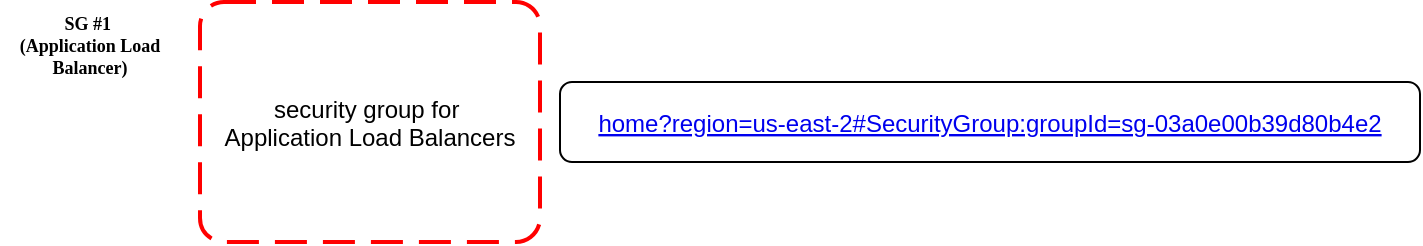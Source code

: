 <mxfile version="24.7.16" pages="2">
  <diagram name="Security Groups" id="yfmbPATlqIKZgrAjbprR">
    <mxGraphModel dx="1656" dy="775" grid="1" gridSize="10" guides="1" tooltips="1" connect="1" arrows="1" fold="1" page="1" pageScale="1" pageWidth="850" pageHeight="1100" math="0" shadow="0">
      <root>
        <mxCell id="0" />
        <mxCell id="1" parent="0" />
        <mxCell id="gLIbnfDutDoI6JSrVKNZ-1" value="security group for &#xa;Application Load Balancers" style="rounded=1;arcSize=10;dashed=1;strokeColor=#ff0000;fillColor=none;gradientColor=none;dashPattern=8 4;strokeWidth=2;" vertex="1" parent="1">
          <mxGeometry x="80" y="80" width="170" height="120" as="geometry" />
        </mxCell>
        <UserObject label="home?region=us-east-2#SecurityGroup:groupId=sg-03a0e00b39d80b4e2" linkTarget="_blank" link="https://us-east-2.console.aws.amazon.com/ec2/home?region=us-east-2#SecurityGroup:groupId=sg-03a0e00b39d80b4e2" id="gLIbnfDutDoI6JSrVKNZ-2">
          <mxCell style="fontColor=#0000EE;fontStyle=4;rounded=1;overflow=hidden;spacing=10;" vertex="1" parent="1">
            <mxGeometry x="260" y="120" width="430" height="40" as="geometry" />
          </mxCell>
        </UserObject>
        <mxCell id="gLIbnfDutDoI6JSrVKNZ-3" value="&lt;div style=&quot;font-size: 9px;&quot;&gt;&lt;b style=&quot;font-size: 9px;&quot;&gt;SG #1&amp;nbsp;&lt;/b&gt;&lt;/div&gt;&lt;div style=&quot;font-size: 9px;&quot;&gt;&lt;b style=&quot;font-size: 9px;&quot;&gt;(Application Load Balancer&lt;/b&gt;&lt;b style=&quot;background-color: initial;&quot;&gt;)&lt;/b&gt;&lt;/div&gt;" style="text;html=1;align=center;verticalAlign=middle;whiteSpace=wrap;rounded=0;fontSize=9;fontFamily=Roboto Mono;fontSource=https%3A%2F%2Ffonts.googleapis.com%2Fcss%3Ffamily%3DRoboto%2BMono;" vertex="1" parent="1">
          <mxGeometry x="-20" y="84" width="90" height="36" as="geometry" />
        </mxCell>
      </root>
    </mxGraphModel>
  </diagram>
  <diagram id="5xKTOoT5ZGSO6uFTEzVw" name="Load balancers">
    <mxGraphModel dx="806" dy="775" grid="1" gridSize="10" guides="1" tooltips="1" connect="1" arrows="1" fold="1" page="1" pageScale="1" pageWidth="850" pageHeight="1100" math="0" shadow="0">
      <root>
        <mxCell id="0" />
        <mxCell id="1" parent="0" />
        <mxCell id="8l_qz4Aeb9K-DR9xpl2r-1" value="&lt;div style=&quot;font-size: 9px;&quot;&gt;&lt;b style=&quot;font-size: 9px;&quot;&gt;Target group #1&amp;nbsp;&lt;/b&gt;&lt;/div&gt;&lt;div style=&quot;font-size: 9px;&quot;&gt;&lt;b style=&quot;font-size: 9px;&quot;&gt;(for Application Load Balancer&lt;/b&gt;&lt;b style=&quot;background-color: initial;&quot;&gt;)&lt;/b&gt;&lt;/div&gt;" style="text;html=1;align=center;verticalAlign=middle;whiteSpace=wrap;rounded=0;fontSize=9;fontFamily=Roboto Mono;fontSource=https%3A%2F%2Ffonts.googleapis.com%2Fcss%3Ffamily%3DRoboto%2BMono;" vertex="1" parent="1">
          <mxGeometry x="40" y="40" width="90" height="36" as="geometry" />
        </mxCell>
        <UserObject label="33b5a72a7197a07c;tab=targets" linkTarget="_blank" link="https://us-east-2.console.aws.amazon.com/ec2/home?region=us-east-2#TargetGroup:targetGroupArn=arn:aws:elasticloadbalancing:us-east-2:014498653743:targetgroup/alb-target-group/33b5a72a7197a07c;tab=targets" id="Rz0qEoZjm9POzw0laTiU-1">
          <mxCell style="fontColor=#0000EE;fontStyle=4;rounded=1;overflow=hidden;spacing=10;" vertex="1" parent="1">
            <mxGeometry x="160" y="38" width="210" height="40" as="geometry" />
          </mxCell>
        </UserObject>
      </root>
    </mxGraphModel>
  </diagram>
</mxfile>

